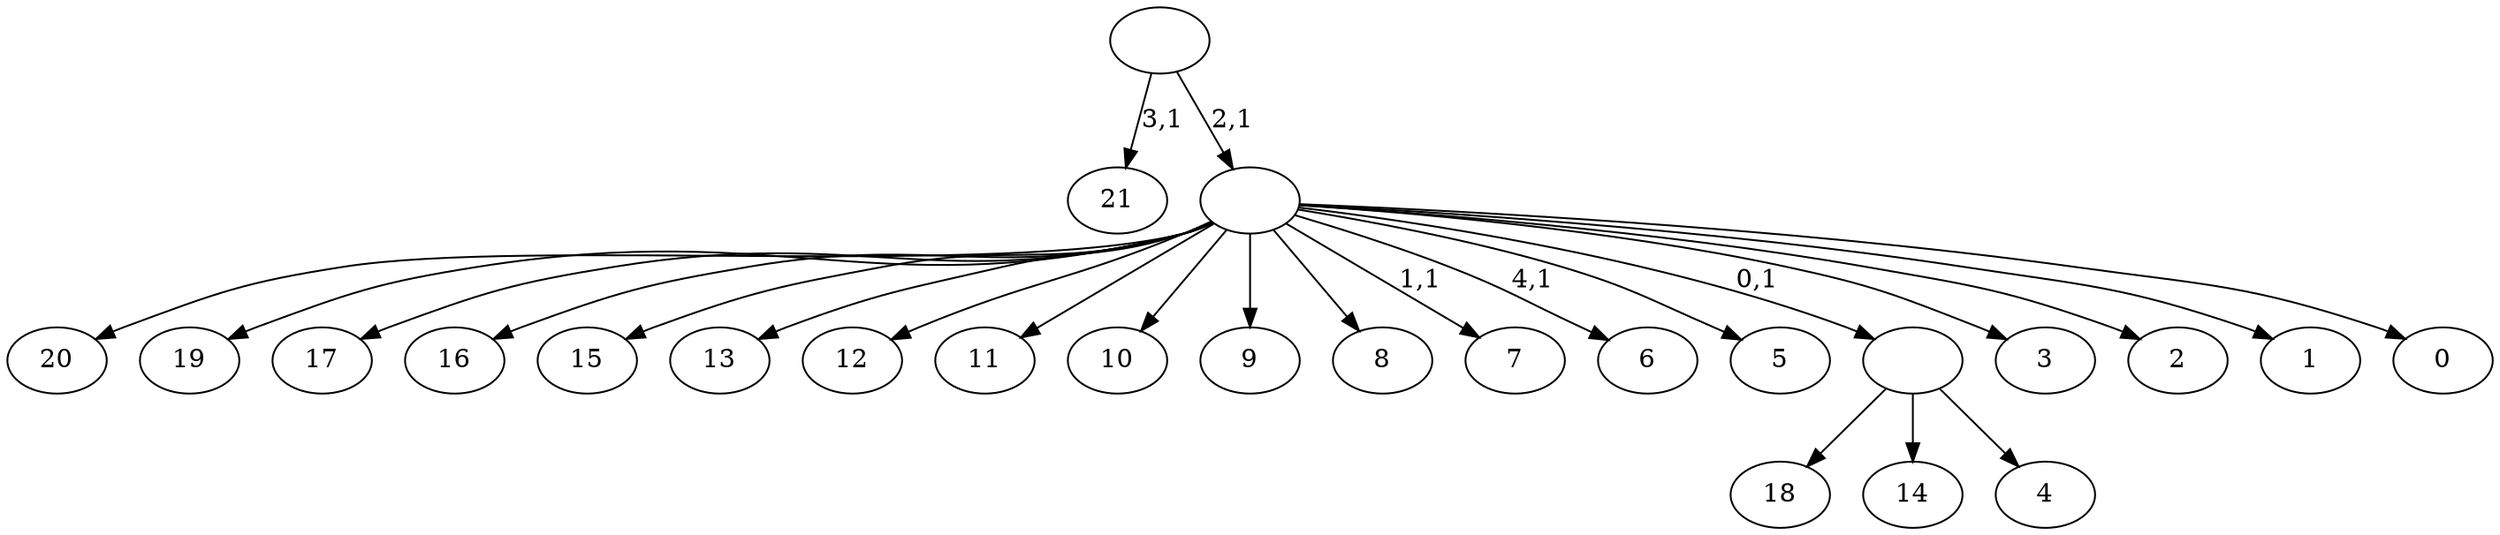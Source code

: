 digraph T {
	27 [label="21"]
	25 [label="20"]
	24 [label="19"]
	23 [label="18"]
	22 [label="17"]
	21 [label="16"]
	20 [label="15"]
	19 [label="14"]
	18 [label="13"]
	17 [label="12"]
	16 [label="11"]
	15 [label="10"]
	14 [label="9"]
	13 [label="8"]
	12 [label="7"]
	10 [label="6"]
	8 [label="5"]
	7 [label="4"]
	6 [label=""]
	5 [label="3"]
	4 [label="2"]
	3 [label="1"]
	2 [label="0"]
	1 [label=""]
	0 [label=""]
	6 -> 23 [label=""]
	6 -> 19 [label=""]
	6 -> 7 [label=""]
	1 -> 10 [label="4,1"]
	1 -> 12 [label="1,1"]
	1 -> 25 [label=""]
	1 -> 24 [label=""]
	1 -> 22 [label=""]
	1 -> 21 [label=""]
	1 -> 20 [label=""]
	1 -> 18 [label=""]
	1 -> 17 [label=""]
	1 -> 16 [label=""]
	1 -> 15 [label=""]
	1 -> 14 [label=""]
	1 -> 13 [label=""]
	1 -> 8 [label=""]
	1 -> 6 [label="0,1"]
	1 -> 5 [label=""]
	1 -> 4 [label=""]
	1 -> 3 [label=""]
	1 -> 2 [label=""]
	0 -> 27 [label="3,1"]
	0 -> 1 [label="2,1"]
}
